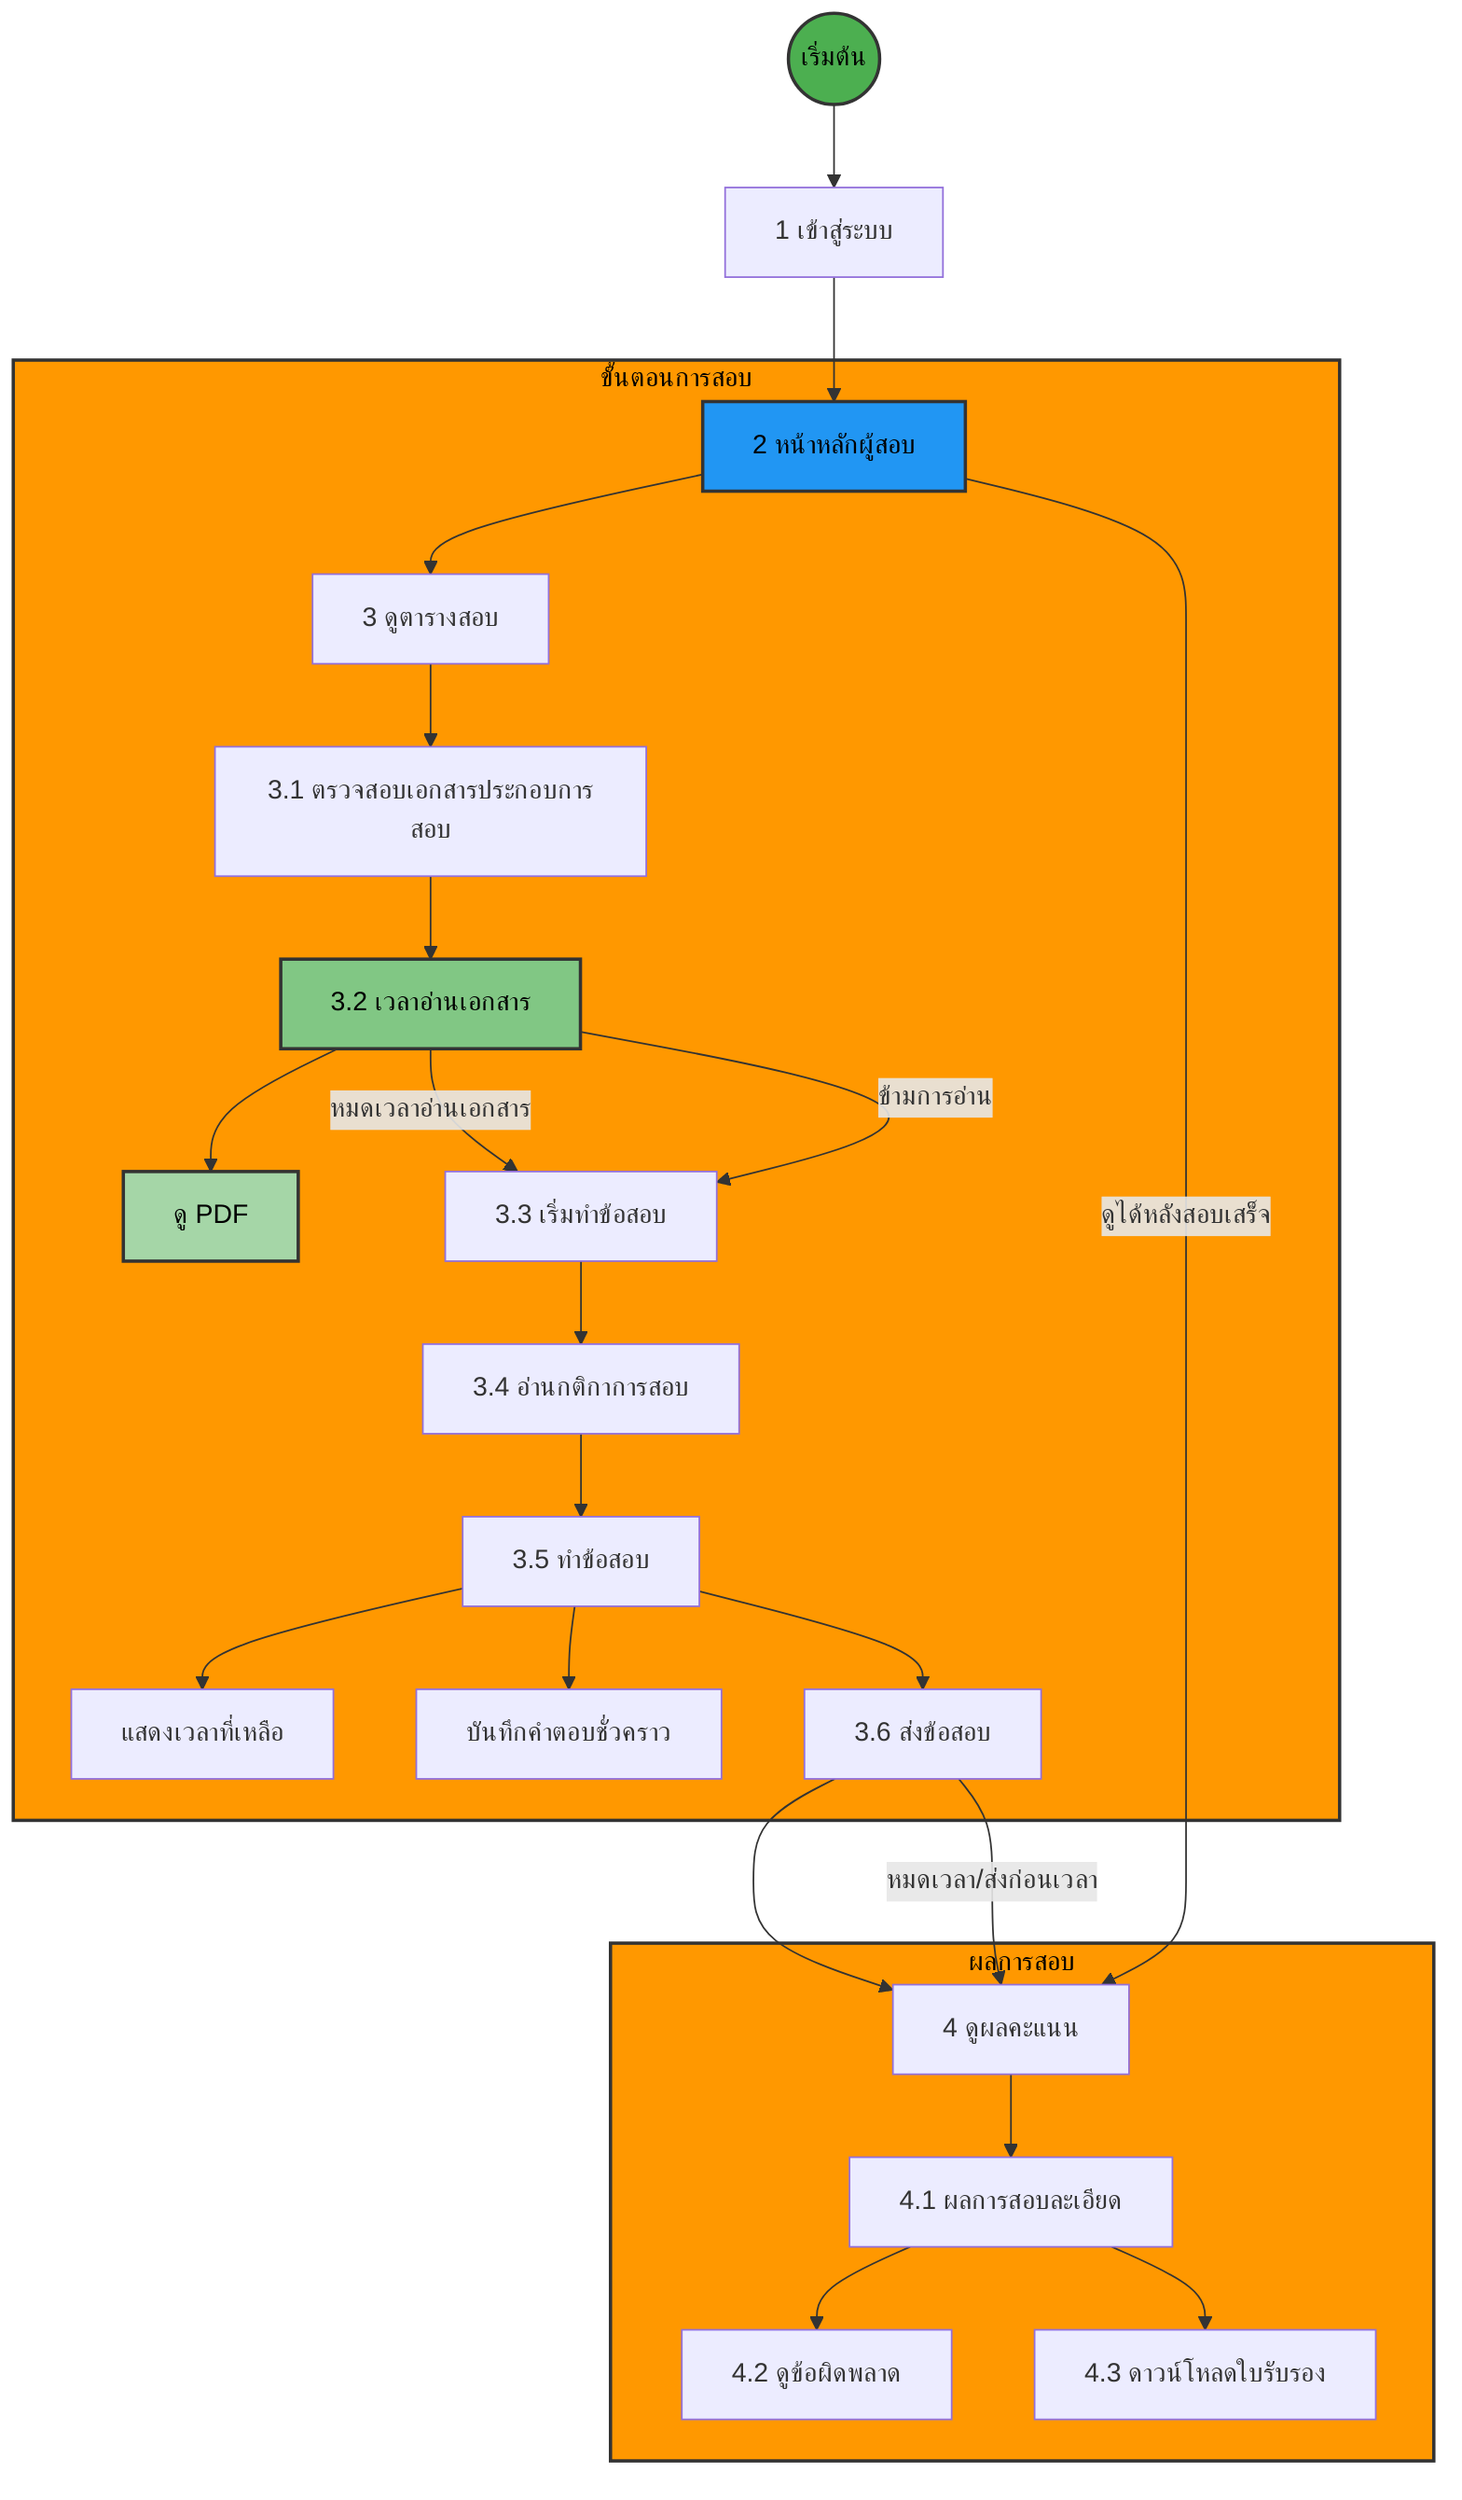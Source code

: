 flowchart TB
    Start((เริ่มต้น)) --> Login[1 เข้าสู่ระบบ]
    Login --> Dashboard[2 หน้าหลักผู้สอบ]

    subgraph ExamProcess[ขั้นตอนการสอบ]
        direction TB
        Dashboard --> ViewSchedule[3 ดูตารางสอบ]
        ViewSchedule --> CheckDocuments[3.1 ตรวจสอบเอกสารประกอบการสอบ]

        %% ระบบอ่านเอกสาร
        CheckDocuments --> ReadingTime[3.2 เวลาอ่านเอกสาร]
        ReadingTime --> ViewPDF[ดู PDF]

        ReadingTime --> |หมดเวลาอ่านเอกสาร| StartExam[3.3 เริ่มทำข้อสอบ]
        StartExam --> ExamRules[3.4 อ่านกติกาการสอบ]
        ExamRules --> DoExam[3.5 ทำข้อสอบ]

        %% ระหว่างทำข้อสอบ
        DoExam --> TimeRemaining[แสดงเวลาที่เหลือ]
        DoExam --> SaveDraft[บันทึกคำตอบชั่วคราว]

        DoExam --> Submit[3.6 ส่งข้อสอบ]
    end

    subgraph Results[ผลการสอบ]
        direction TB
        Submit --> ViewScore[4 ดูผลคะแนน]
        ViewScore --> DetailedResults[4.1 ผลการสอบละเอียด]
        DetailedResults --> ViewMistakes[4.2 ดูข้อผิดพลาด]
        DetailedResults --> DownloadCert[4.3 ดาวน์โหลดใบรับรอง]
    end

    %% เพิ่มการเชื่อมโยงและเงื่อนไข
    Submit --> |หมดเวลา/ส่งก่อนเวลา| ViewScore
    Dashboard --> |ดูได้หลังสอบเสร็จ| ViewScore
    ReadingTime --> |ข้ามการอ่าน| StartExam

    %% สไตล์
    style Start fill:#4CAF50,stroke:#333,stroke-width:2px,color:black
    style Dashboard fill:#2196F3,stroke:#333,stroke-width:2px,color:black
    style ExamProcess fill:#FF9800,stroke:#333,stroke-width:2px,color:black
    style Results fill:#FF9800,stroke:#333,stroke-width:2px,color:black
    style ReadingTime fill:#81C784,stroke:#333,stroke-width:2px,color:black
    style ViewPDF fill:#A5D6A7,stroke:#333,stroke-width:2px,color:black